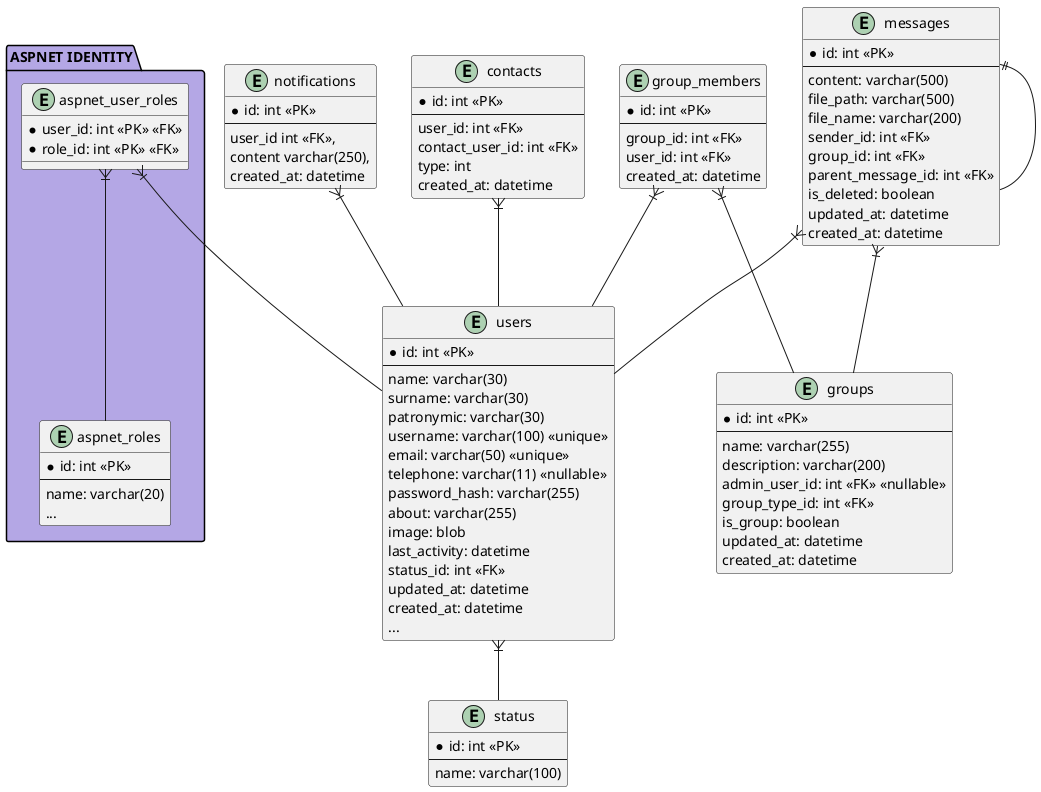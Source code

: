 @startuml

package "ASPNET IDENTITY" #B4A7E5 {
    entity aspnet_roles  {
        *id: int <<PK>>
        --
        name: varchar(20)
        ...
    }

    entity aspnet_user_roles{
        *user_id: int <<PK>> <<FK>>
        *role_id: int <<PK>> <<FK>>
    }
}

entity users {
    *id: int <<PK>>
    --
    name: varchar(30)
    surname: varchar(30)
    patronymic: varchar(30)
    username: varchar(100) <<unique>>
    email: varchar(50) <<unique>>
    telephone: varchar(11) <<nullable>>
    password_hash: varchar(255)
    about: varchar(255)
    image: blob
    last_activity: datetime
    status_id: int <<FK>>
    updated_at: datetime
    created_at: datetime
    ...
}

entity status{
    *id: int <<PK>>
    --
    name: varchar(100)
}

entity messages {
    *id: int <<PK>>
    --
    content: varchar(500)
    file_path: varchar(500)
    file_name: varchar(200)
    sender_id: int <<FK>>
    group_id: int <<FK>>
    parent_message_id: int <<FK>>
    is_deleted: boolean
    updated_at: datetime
    created_at: datetime
}

entity groups {
    *id: int <<PK>>
    --
    name: varchar(255)
    description: varchar(200)
    admin_user_id: int <<FK>> <<nullable>>
    group_type_id: int <<FK>>
    is_group: boolean
    updated_at: datetime
    created_at: datetime
}

entity group_members {
    *id: int <<PK>>
    --
    group_id: int <<FK>>
    user_id: int <<FK>>
    created_at: datetime
}

entity contacts {
    *id: int <<PK>>
    --
    user_id: int <<FK>>
    contact_user_id: int <<FK>>
    type: int
    created_at: datetime
}

entity notifications {
    *id: int <<PK>>
    --
    user_id int <<FK>>,
    content varchar(250),
    created_at: datetime
}

aspnet_user_roles }|-- aspnet_roles
aspnet_user_roles }|-- users
notifications }|-- users
group_members }|-- users
contacts }|-- users
messages }|-- users
users }|-- status
group_members }|-- groups
messages }|-- groups
messages ||-- messages

@enduml
